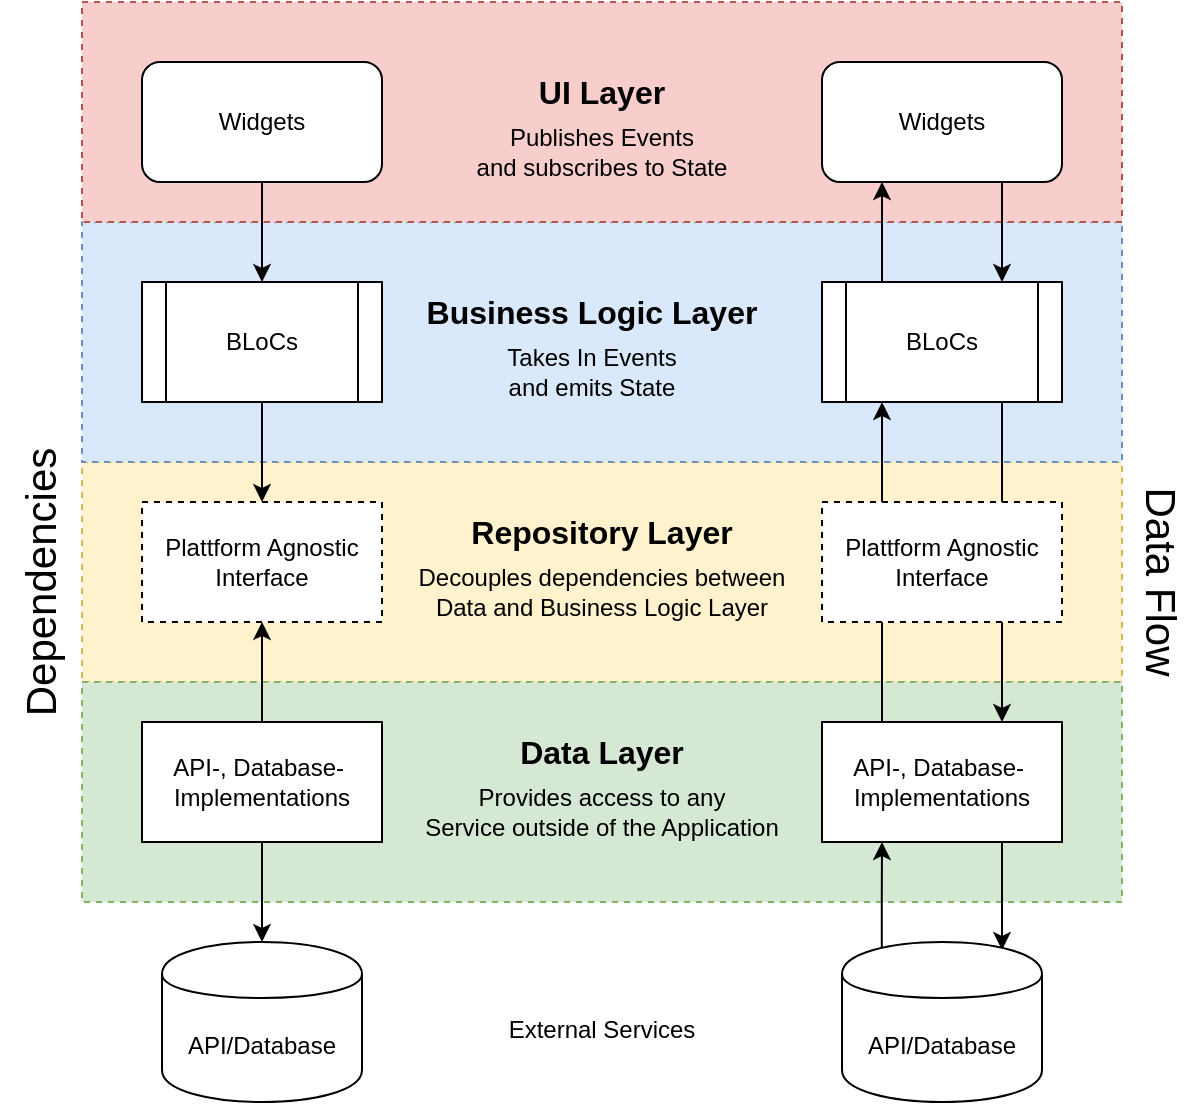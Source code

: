 <mxfile version="12.1.0" type="device" pages="1"><diagram id="7l19hc94OnTYGm6RMVde" name="Page-1"><mxGraphModel dx="920" dy="514" grid="1" gridSize="10" guides="1" tooltips="1" connect="1" arrows="1" fold="1" page="1" pageScale="1" pageWidth="827" pageHeight="1169" math="0" shadow="0"><root><mxCell id="0"/><mxCell id="1" parent="0"/><mxCell id="d0POZL_ncMg10N7H2lyT-1" value="" style="rounded=0;whiteSpace=wrap;html=1;fontSize=21;dashed=1;fillColor=#fff2cc;strokeColor=#d6b656;" vertex="1" parent="1"><mxGeometry x="120" y="280" width="520" height="110" as="geometry"/></mxCell><mxCell id="d0POZL_ncMg10N7H2lyT-2" value="Repository Layer" style="text;html=1;strokeColor=none;fillColor=none;align=center;verticalAlign=middle;whiteSpace=wrap;rounded=0;fontStyle=1;fontSize=16;" vertex="1" parent="1"><mxGeometry x="270" y="300" width="220" height="30" as="geometry"/></mxCell><mxCell id="QWzUnNGpwgwnnk3fUXQU-36" value="" style="rounded=0;whiteSpace=wrap;html=1;fontSize=21;dashed=1;fillColor=#d5e8d4;strokeColor=#82b366;" parent="1" vertex="1"><mxGeometry x="120" y="390" width="520" height="110" as="geometry"/></mxCell><mxCell id="QWzUnNGpwgwnnk3fUXQU-35" value="" style="rounded=0;whiteSpace=wrap;html=1;fontSize=21;dashed=1;fillColor=#dae8fc;strokeColor=#6c8ebf;" parent="1" vertex="1"><mxGeometry x="120" y="160" width="520" height="120" as="geometry"/></mxCell><mxCell id="QWzUnNGpwgwnnk3fUXQU-34" value="" style="rounded=0;whiteSpace=wrap;html=1;fontSize=21;dashed=1;fillColor=#f8cecc;strokeColor=#b85450;" parent="1" vertex="1"><mxGeometry x="120" y="50" width="520" height="110" as="geometry"/></mxCell><mxCell id="QWzUnNGpwgwnnk3fUXQU-5" style="edgeStyle=orthogonalEdgeStyle;rounded=0;orthogonalLoop=1;jettySize=auto;html=1;exitX=0.5;exitY=1;exitDx=0;exitDy=0;" parent="1" source="QWzUnNGpwgwnnk3fUXQU-1" target="QWzUnNGpwgwnnk3fUXQU-2" edge="1"><mxGeometry relative="1" as="geometry"/></mxCell><mxCell id="QWzUnNGpwgwnnk3fUXQU-1" value="Widgets" style="rounded=1;whiteSpace=wrap;html=1;" parent="1" vertex="1"><mxGeometry x="150" y="80" width="120" height="60" as="geometry"/></mxCell><mxCell id="QWzUnNGpwgwnnk3fUXQU-6" style="edgeStyle=orthogonalEdgeStyle;rounded=0;orthogonalLoop=1;jettySize=auto;html=1;exitX=0.5;exitY=1;exitDx=0;exitDy=0;entryX=0.5;entryY=0;entryDx=0;entryDy=0;" parent="1" source="QWzUnNGpwgwnnk3fUXQU-2" target="QWzUnNGpwgwnnk3fUXQU-3" edge="1"><mxGeometry relative="1" as="geometry"/></mxCell><mxCell id="QWzUnNGpwgwnnk3fUXQU-2" value="BLoCs" style="shape=process;whiteSpace=wrap;html=1;backgroundOutline=1;rounded=0;" parent="1" vertex="1"><mxGeometry x="150" y="190" width="120" height="60" as="geometry"/></mxCell><mxCell id="QWzUnNGpwgwnnk3fUXQU-3" value="Plattform Agnostic Interface" style="rounded=0;whiteSpace=wrap;html=1;dashed=1;" parent="1" vertex="1"><mxGeometry x="150" y="300" width="120" height="60" as="geometry"/></mxCell><mxCell id="QWzUnNGpwgwnnk3fUXQU-7" style="edgeStyle=orthogonalEdgeStyle;rounded=0;orthogonalLoop=1;jettySize=auto;html=1;exitX=0.5;exitY=0;exitDx=0;exitDy=0;entryX=0.5;entryY=1;entryDx=0;entryDy=0;" parent="1" source="QWzUnNGpwgwnnk3fUXQU-4" target="QWzUnNGpwgwnnk3fUXQU-3" edge="1"><mxGeometry relative="1" as="geometry"/></mxCell><mxCell id="QWzUnNGpwgwnnk3fUXQU-14" style="edgeStyle=orthogonalEdgeStyle;rounded=0;orthogonalLoop=1;jettySize=auto;html=1;exitX=0.5;exitY=1;exitDx=0;exitDy=0;entryX=0.5;entryY=0;entryDx=0;entryDy=0;" parent="1" source="QWzUnNGpwgwnnk3fUXQU-4" target="QWzUnNGpwgwnnk3fUXQU-12" edge="1"><mxGeometry relative="1" as="geometry"/></mxCell><mxCell id="QWzUnNGpwgwnnk3fUXQU-4" value="API-, Database-&amp;nbsp;&lt;br&gt;Implementations" style="rounded=0;whiteSpace=wrap;html=1;" parent="1" vertex="1"><mxGeometry x="150" y="410" width="120" height="60" as="geometry"/></mxCell><mxCell id="QWzUnNGpwgwnnk3fUXQU-8" value="UI Layer" style="text;html=1;strokeColor=none;fillColor=none;align=center;verticalAlign=middle;whiteSpace=wrap;rounded=0;fontStyle=1;fontSize=16;" parent="1" vertex="1"><mxGeometry x="270" y="80" width="220" height="30" as="geometry"/></mxCell><mxCell id="QWzUnNGpwgwnnk3fUXQU-9" value="Business Logic Layer" style="text;html=1;strokeColor=none;fillColor=none;align=center;verticalAlign=middle;whiteSpace=wrap;rounded=0;fontStyle=1;fontSize=16;" parent="1" vertex="1"><mxGeometry x="270" y="190" width="210" height="30" as="geometry"/></mxCell><mxCell id="QWzUnNGpwgwnnk3fUXQU-11" value="Data&amp;nbsp;Layer" style="text;html=1;strokeColor=none;fillColor=none;align=center;verticalAlign=middle;whiteSpace=wrap;rounded=0;fontStyle=1;fontSize=16;" parent="1" vertex="1"><mxGeometry x="270" y="410" width="220" height="30" as="geometry"/></mxCell><mxCell id="QWzUnNGpwgwnnk3fUXQU-12" value="API/Database" style="shape=cylinder;whiteSpace=wrap;html=1;boundedLbl=1;backgroundOutline=1;" parent="1" vertex="1"><mxGeometry x="160" y="520" width="100" height="80" as="geometry"/></mxCell><mxCell id="QWzUnNGpwgwnnk3fUXQU-23" style="edgeStyle=orthogonalEdgeStyle;rounded=0;orthogonalLoop=1;jettySize=auto;html=1;exitX=0.75;exitY=1;exitDx=0;exitDy=0;entryX=0.75;entryY=0;entryDx=0;entryDy=0;" parent="1" source="QWzUnNGpwgwnnk3fUXQU-17" target="QWzUnNGpwgwnnk3fUXQU-18" edge="1"><mxGeometry relative="1" as="geometry"/></mxCell><mxCell id="QWzUnNGpwgwnnk3fUXQU-17" value="Widgets" style="rounded=1;whiteSpace=wrap;html=1;" parent="1" vertex="1"><mxGeometry x="490" y="80" width="120" height="60" as="geometry"/></mxCell><mxCell id="QWzUnNGpwgwnnk3fUXQU-24" style="edgeStyle=orthogonalEdgeStyle;rounded=0;orthogonalLoop=1;jettySize=auto;html=1;exitX=0.75;exitY=1;exitDx=0;exitDy=0;entryX=0.75;entryY=0;entryDx=0;entryDy=0;" parent="1" source="QWzUnNGpwgwnnk3fUXQU-18" target="QWzUnNGpwgwnnk3fUXQU-20" edge="1"><mxGeometry relative="1" as="geometry"/></mxCell><mxCell id="QWzUnNGpwgwnnk3fUXQU-28" style="edgeStyle=orthogonalEdgeStyle;rounded=0;orthogonalLoop=1;jettySize=auto;html=1;exitX=0.25;exitY=0;exitDx=0;exitDy=0;entryX=0.25;entryY=1;entryDx=0;entryDy=0;" parent="1" source="QWzUnNGpwgwnnk3fUXQU-18" target="QWzUnNGpwgwnnk3fUXQU-17" edge="1"><mxGeometry relative="1" as="geometry"/></mxCell><mxCell id="QWzUnNGpwgwnnk3fUXQU-18" value="BLoCs" style="shape=process;whiteSpace=wrap;html=1;backgroundOutline=1;rounded=0;" parent="1" vertex="1"><mxGeometry x="490" y="190" width="120" height="60" as="geometry"/></mxCell><mxCell id="QWzUnNGpwgwnnk3fUXQU-25" style="edgeStyle=orthogonalEdgeStyle;rounded=0;orthogonalLoop=1;jettySize=auto;html=1;exitX=0.75;exitY=1;exitDx=0;exitDy=0;" parent="1" source="QWzUnNGpwgwnnk3fUXQU-20" edge="1"><mxGeometry relative="1" as="geometry"><mxPoint x="580" y="524" as="targetPoint"/></mxGeometry></mxCell><mxCell id="QWzUnNGpwgwnnk3fUXQU-27" style="edgeStyle=orthogonalEdgeStyle;rounded=0;orthogonalLoop=1;jettySize=auto;html=1;exitX=0.25;exitY=0;exitDx=0;exitDy=0;entryX=0.25;entryY=1;entryDx=0;entryDy=0;" parent="1" source="QWzUnNGpwgwnnk3fUXQU-20" target="QWzUnNGpwgwnnk3fUXQU-18" edge="1"><mxGeometry relative="1" as="geometry"/></mxCell><mxCell id="QWzUnNGpwgwnnk3fUXQU-20" value="API-, Database-&amp;nbsp;&lt;br&gt;Implementations" style="rounded=0;whiteSpace=wrap;html=1;" parent="1" vertex="1"><mxGeometry x="490" y="410" width="120" height="60" as="geometry"/></mxCell><mxCell id="QWzUnNGpwgwnnk3fUXQU-26" style="edgeStyle=orthogonalEdgeStyle;rounded=0;orthogonalLoop=1;jettySize=auto;html=1;exitX=0.199;exitY=0.049;exitDx=0;exitDy=0;exitPerimeter=0;entryX=0.25;entryY=1;entryDx=0;entryDy=0;" parent="1" source="QWzUnNGpwgwnnk3fUXQU-21" target="QWzUnNGpwgwnnk3fUXQU-20" edge="1"><mxGeometry relative="1" as="geometry"/></mxCell><mxCell id="QWzUnNGpwgwnnk3fUXQU-21" value="API/Database" style="shape=cylinder;whiteSpace=wrap;html=1;boundedLbl=1;backgroundOutline=1;" parent="1" vertex="1"><mxGeometry x="500" y="520" width="100" height="80" as="geometry"/></mxCell><mxCell id="QWzUnNGpwgwnnk3fUXQU-19" value="Plattform Agnostic Interface" style="rounded=0;whiteSpace=wrap;html=1;dashed=1;" parent="1" vertex="1"><mxGeometry x="490" y="300" width="120" height="60" as="geometry"/></mxCell><mxCell id="QWzUnNGpwgwnnk3fUXQU-29" value="Dependencies&lt;br style=&quot;font-size: 21px;&quot;&gt;&amp;nbsp;" style="text;html=1;strokeColor=none;fillColor=none;align=center;verticalAlign=top;whiteSpace=wrap;rounded=0;rotation=-90;fontSize=21;" parent="1" vertex="1"><mxGeometry x="-160" y="320" width="520" height="40" as="geometry"/></mxCell><mxCell id="QWzUnNGpwgwnnk3fUXQU-30" value="Data Flow" style="text;html=1;strokeColor=none;fillColor=none;align=center;verticalAlign=middle;whiteSpace=wrap;rounded=0;rotation=90;fontSize=21;" parent="1" vertex="1"><mxGeometry x="400" y="320" width="520" height="40" as="geometry"/></mxCell><mxCell id="QWzUnNGpwgwnnk3fUXQU-40" value="&lt;span style=&quot;font-size: 12px&quot;&gt;External Services&lt;br&gt;&lt;/span&gt;" style="text;html=1;strokeColor=none;fillColor=none;align=center;verticalAlign=middle;whiteSpace=wrap;rounded=0;dashed=1;fontSize=21;" parent="1" vertex="1"><mxGeometry x="260" y="550" width="240" height="20" as="geometry"/></mxCell><mxCell id="d0POZL_ncMg10N7H2lyT-9" value="Decouples dependencies between &lt;br&gt;Data and Business Logic Layer" style="text;html=1;strokeColor=none;fillColor=none;align=center;verticalAlign=middle;whiteSpace=wrap;rounded=0;" vertex="1" parent="1"><mxGeometry x="270" y="330" width="220" height="30" as="geometry"/></mxCell><mxCell id="d0POZL_ncMg10N7H2lyT-10" value="Publishes Events &lt;br&gt;and subscribes to State" style="text;html=1;strokeColor=none;fillColor=none;align=center;verticalAlign=middle;whiteSpace=wrap;rounded=0;" vertex="1" parent="1"><mxGeometry x="270" y="110" width="220" height="30" as="geometry"/></mxCell><mxCell id="d0POZL_ncMg10N7H2lyT-11" value="Takes In Events &lt;br&gt;and emits State" style="text;html=1;strokeColor=none;fillColor=none;align=center;verticalAlign=middle;whiteSpace=wrap;rounded=0;" vertex="1" parent="1"><mxGeometry x="270" y="220" width="210" height="30" as="geometry"/></mxCell><mxCell id="d0POZL_ncMg10N7H2lyT-12" value="Provides access to any &lt;br&gt;Service outside of the Application" style="text;html=1;strokeColor=none;fillColor=none;align=center;verticalAlign=middle;whiteSpace=wrap;rounded=0;" vertex="1" parent="1"><mxGeometry x="270" y="440" width="220" height="30" as="geometry"/></mxCell></root></mxGraphModel></diagram></mxfile>